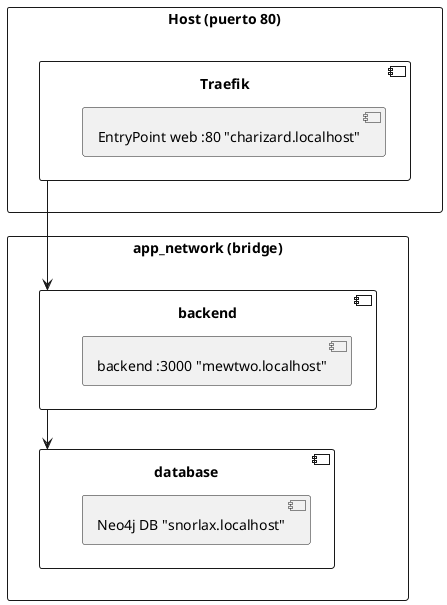 @startuml
!define RECTANGLE class

rectangle "Host (puerto 80)" {
  component Traefik {
    [EntryPoint web :80 "charizard.localhost"]
  }
}

rectangle "app_network (bridge)" {
  component backend{
  [backend :3000 "mewtwo.localhost"]
  }
  component database{
  [Neo4j DB "snorlax.localhost"]
  }
  
}

Traefik --> backend 
backend --> database
@enduml
